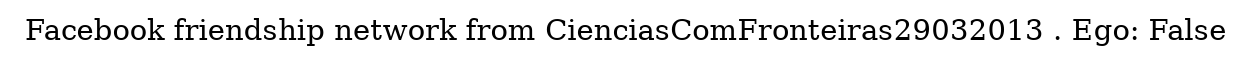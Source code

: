 digraph  {
	graph [label="Facebook friendship network from CienciasComFronteiras29032013 . Ego: False"];
}

